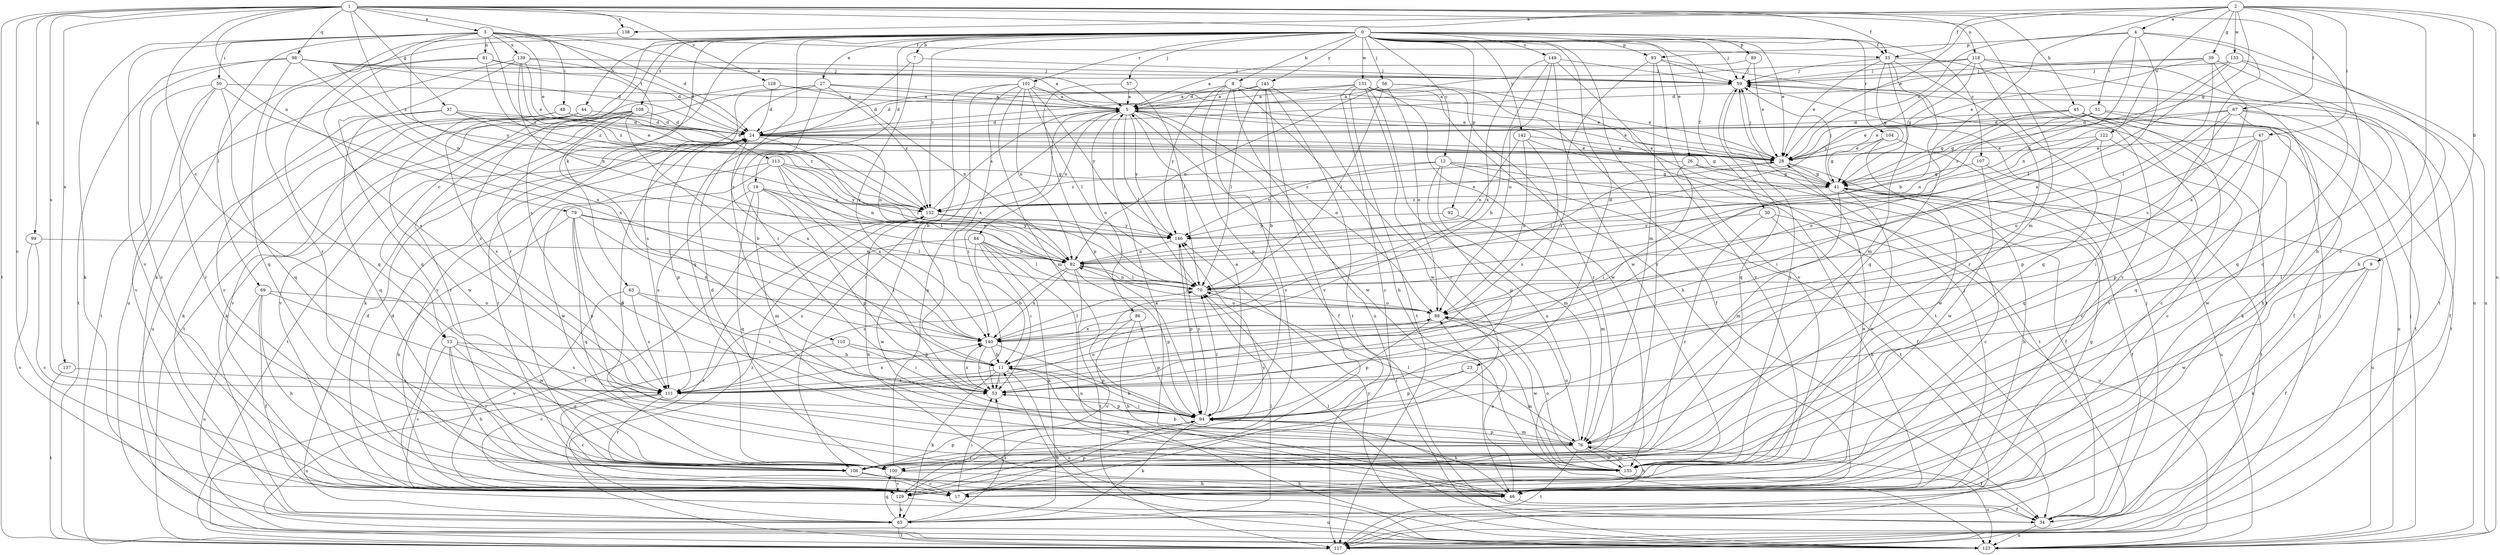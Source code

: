 strict digraph  {
0;
1;
2;
3;
4;
5;
7;
8;
9;
11;
12;
13;
17;
19;
23;
24;
26;
27;
28;
30;
33;
34;
37;
39;
41;
44;
45;
46;
47;
48;
50;
51;
53;
56;
57;
59;
63;
65;
67;
69;
70;
76;
79;
81;
82;
84;
86;
88;
89;
92;
93;
94;
98;
99;
100;
101;
104;
106;
107;
108;
110;
111;
113;
117;
118;
122;
123;
128;
129;
131;
133;
135;
137;
138;
139;
140;
142;
145;
146;
149;
152;
0 -> 7  [label=b];
0 -> 8  [label=b];
0 -> 12  [label=c];
0 -> 13  [label=c];
0 -> 19  [label=d];
0 -> 23  [label=d];
0 -> 26  [label=e];
0 -> 27  [label=e];
0 -> 28  [label=e];
0 -> 30  [label=f];
0 -> 33  [label=f];
0 -> 44  [label=h];
0 -> 56  [label=j];
0 -> 57  [label=j];
0 -> 59  [label=j];
0 -> 63  [label=k];
0 -> 65  [label=k];
0 -> 76  [label=m];
0 -> 89  [label=p];
0 -> 92  [label=p];
0 -> 93  [label=p];
0 -> 101  [label=r];
0 -> 104  [label=r];
0 -> 106  [label=r];
0 -> 107  [label=s];
0 -> 108  [label=s];
0 -> 110  [label=s];
0 -> 111  [label=s];
0 -> 131  [label=w];
0 -> 142  [label=y];
0 -> 145  [label=y];
0 -> 149  [label=z];
0 -> 152  [label=z];
1 -> 3  [label=a];
1 -> 13  [label=c];
1 -> 17  [label=c];
1 -> 33  [label=f];
1 -> 37  [label=g];
1 -> 45  [label=h];
1 -> 46  [label=h];
1 -> 76  [label=m];
1 -> 79  [label=n];
1 -> 98  [label=q];
1 -> 99  [label=q];
1 -> 111  [label=s];
1 -> 113  [label=t];
1 -> 117  [label=t];
1 -> 118  [label=u];
1 -> 128  [label=v];
1 -> 137  [label=x];
1 -> 138  [label=x];
1 -> 152  [label=z];
2 -> 4  [label=a];
2 -> 9  [label=b];
2 -> 11  [label=b];
2 -> 17  [label=c];
2 -> 28  [label=e];
2 -> 33  [label=f];
2 -> 39  [label=g];
2 -> 41  [label=g];
2 -> 47  [label=i];
2 -> 67  [label=l];
2 -> 122  [label=u];
2 -> 123  [label=u];
2 -> 133  [label=w];
2 -> 138  [label=x];
3 -> 5  [label=a];
3 -> 24  [label=d];
3 -> 28  [label=e];
3 -> 33  [label=f];
3 -> 48  [label=i];
3 -> 50  [label=i];
3 -> 65  [label=k];
3 -> 69  [label=l];
3 -> 81  [label=n];
3 -> 82  [label=n];
3 -> 129  [label=v];
3 -> 139  [label=x];
3 -> 146  [label=y];
3 -> 152  [label=z];
4 -> 28  [label=e];
4 -> 46  [label=h];
4 -> 51  [label=i];
4 -> 82  [label=n];
4 -> 93  [label=p];
4 -> 111  [label=s];
4 -> 140  [label=x];
5 -> 24  [label=d];
5 -> 28  [label=e];
5 -> 34  [label=f];
5 -> 53  [label=i];
5 -> 70  [label=l];
5 -> 84  [label=o];
5 -> 86  [label=o];
5 -> 88  [label=o];
5 -> 135  [label=w];
5 -> 146  [label=y];
7 -> 59  [label=j];
7 -> 100  [label=q];
7 -> 140  [label=x];
8 -> 5  [label=a];
8 -> 28  [label=e];
8 -> 46  [label=h];
8 -> 94  [label=p];
8 -> 123  [label=u];
8 -> 129  [label=v];
8 -> 146  [label=y];
9 -> 34  [label=f];
9 -> 65  [label=k];
9 -> 70  [label=l];
9 -> 135  [label=w];
11 -> 53  [label=i];
11 -> 65  [label=k];
11 -> 111  [label=s];
11 -> 123  [label=u];
12 -> 34  [label=f];
12 -> 41  [label=g];
12 -> 76  [label=m];
12 -> 94  [label=p];
12 -> 117  [label=t];
12 -> 146  [label=y];
12 -> 152  [label=z];
13 -> 11  [label=b];
13 -> 46  [label=h];
13 -> 100  [label=q];
13 -> 106  [label=r];
13 -> 111  [label=s];
13 -> 129  [label=v];
17 -> 24  [label=d];
17 -> 53  [label=i];
17 -> 94  [label=p];
19 -> 53  [label=i];
19 -> 76  [label=m];
19 -> 82  [label=n];
19 -> 94  [label=p];
19 -> 100  [label=q];
19 -> 111  [label=s];
19 -> 152  [label=z];
23 -> 53  [label=i];
23 -> 76  [label=m];
23 -> 94  [label=p];
24 -> 28  [label=e];
24 -> 41  [label=g];
24 -> 70  [label=l];
24 -> 82  [label=n];
24 -> 94  [label=p];
24 -> 106  [label=r];
24 -> 117  [label=t];
24 -> 140  [label=x];
26 -> 34  [label=f];
26 -> 41  [label=g];
26 -> 53  [label=i];
26 -> 152  [label=z];
27 -> 5  [label=a];
27 -> 28  [label=e];
27 -> 53  [label=i];
27 -> 65  [label=k];
27 -> 111  [label=s];
27 -> 129  [label=v];
27 -> 152  [label=z];
28 -> 41  [label=g];
28 -> 59  [label=j];
28 -> 70  [label=l];
28 -> 123  [label=u];
30 -> 46  [label=h];
30 -> 106  [label=r];
30 -> 123  [label=u];
30 -> 146  [label=y];
33 -> 28  [label=e];
33 -> 41  [label=g];
33 -> 59  [label=j];
33 -> 76  [label=m];
33 -> 100  [label=q];
33 -> 106  [label=r];
33 -> 129  [label=v];
34 -> 59  [label=j];
34 -> 70  [label=l];
34 -> 123  [label=u];
37 -> 24  [label=d];
37 -> 28  [label=e];
37 -> 100  [label=q];
37 -> 106  [label=r];
37 -> 152  [label=z];
39 -> 24  [label=d];
39 -> 28  [label=e];
39 -> 59  [label=j];
39 -> 70  [label=l];
39 -> 100  [label=q];
39 -> 140  [label=x];
41 -> 5  [label=a];
41 -> 17  [label=c];
41 -> 34  [label=f];
41 -> 46  [label=h];
41 -> 59  [label=j];
41 -> 76  [label=m];
41 -> 123  [label=u];
41 -> 135  [label=w];
41 -> 152  [label=z];
44 -> 24  [label=d];
44 -> 65  [label=k];
44 -> 111  [label=s];
44 -> 129  [label=v];
45 -> 17  [label=c];
45 -> 24  [label=d];
45 -> 28  [label=e];
45 -> 34  [label=f];
45 -> 41  [label=g];
45 -> 65  [label=k];
45 -> 123  [label=u];
45 -> 129  [label=v];
46 -> 5  [label=a];
46 -> 11  [label=b];
46 -> 34  [label=f];
46 -> 41  [label=g];
46 -> 59  [label=j];
46 -> 88  [label=o];
47 -> 28  [label=e];
47 -> 53  [label=i];
47 -> 88  [label=o];
47 -> 94  [label=p];
47 -> 135  [label=w];
48 -> 24  [label=d];
48 -> 28  [label=e];
48 -> 123  [label=u];
48 -> 135  [label=w];
50 -> 5  [label=a];
50 -> 100  [label=q];
50 -> 106  [label=r];
50 -> 117  [label=t];
50 -> 129  [label=v];
50 -> 140  [label=x];
51 -> 24  [label=d];
51 -> 41  [label=g];
51 -> 46  [label=h];
51 -> 82  [label=n];
51 -> 117  [label=t];
51 -> 152  [label=z];
53 -> 94  [label=p];
53 -> 140  [label=x];
56 -> 5  [label=a];
56 -> 70  [label=l];
56 -> 82  [label=n];
56 -> 88  [label=o];
56 -> 106  [label=r];
56 -> 117  [label=t];
57 -> 5  [label=a];
57 -> 70  [label=l];
57 -> 94  [label=p];
59 -> 5  [label=a];
59 -> 100  [label=q];
63 -> 53  [label=i];
63 -> 88  [label=o];
63 -> 111  [label=s];
63 -> 129  [label=v];
65 -> 53  [label=i];
65 -> 70  [label=l];
65 -> 100  [label=q];
65 -> 117  [label=t];
65 -> 152  [label=z];
67 -> 24  [label=d];
67 -> 28  [label=e];
67 -> 34  [label=f];
67 -> 94  [label=p];
67 -> 100  [label=q];
67 -> 111  [label=s];
67 -> 117  [label=t];
69 -> 34  [label=f];
69 -> 46  [label=h];
69 -> 88  [label=o];
69 -> 123  [label=u];
69 -> 135  [label=w];
70 -> 82  [label=n];
70 -> 88  [label=o];
76 -> 24  [label=d];
76 -> 34  [label=f];
76 -> 46  [label=h];
76 -> 70  [label=l];
76 -> 88  [label=o];
76 -> 94  [label=p];
76 -> 100  [label=q];
76 -> 106  [label=r];
76 -> 117  [label=t];
76 -> 135  [label=w];
79 -> 46  [label=h];
79 -> 53  [label=i];
79 -> 70  [label=l];
79 -> 94  [label=p];
79 -> 100  [label=q];
79 -> 140  [label=x];
79 -> 146  [label=y];
81 -> 24  [label=d];
81 -> 59  [label=j];
81 -> 100  [label=q];
81 -> 111  [label=s];
81 -> 152  [label=z];
82 -> 70  [label=l];
82 -> 94  [label=p];
82 -> 111  [label=s];
82 -> 117  [label=t];
82 -> 140  [label=x];
84 -> 11  [label=b];
84 -> 53  [label=i];
84 -> 65  [label=k];
84 -> 70  [label=l];
84 -> 82  [label=n];
84 -> 111  [label=s];
84 -> 123  [label=u];
86 -> 46  [label=h];
86 -> 94  [label=p];
86 -> 129  [label=v];
86 -> 140  [label=x];
88 -> 82  [label=n];
88 -> 94  [label=p];
88 -> 135  [label=w];
88 -> 140  [label=x];
89 -> 5  [label=a];
89 -> 28  [label=e];
89 -> 59  [label=j];
92 -> 76  [label=m];
92 -> 146  [label=y];
93 -> 53  [label=i];
93 -> 59  [label=j];
93 -> 106  [label=r];
93 -> 117  [label=t];
93 -> 129  [label=v];
94 -> 5  [label=a];
94 -> 11  [label=b];
94 -> 46  [label=h];
94 -> 53  [label=i];
94 -> 65  [label=k];
94 -> 70  [label=l];
94 -> 76  [label=m];
94 -> 146  [label=y];
98 -> 5  [label=a];
98 -> 17  [label=c];
98 -> 24  [label=d];
98 -> 59  [label=j];
98 -> 100  [label=q];
98 -> 117  [label=t];
98 -> 140  [label=x];
99 -> 17  [label=c];
99 -> 82  [label=n];
99 -> 129  [label=v];
100 -> 5  [label=a];
100 -> 46  [label=h];
100 -> 129  [label=v];
101 -> 5  [label=a];
101 -> 11  [label=b];
101 -> 28  [label=e];
101 -> 70  [label=l];
101 -> 76  [label=m];
101 -> 82  [label=n];
101 -> 106  [label=r];
101 -> 140  [label=x];
101 -> 146  [label=y];
104 -> 17  [label=c];
104 -> 28  [label=e];
104 -> 41  [label=g];
104 -> 135  [label=w];
106 -> 17  [label=c];
106 -> 46  [label=h];
106 -> 94  [label=p];
107 -> 41  [label=g];
107 -> 117  [label=t];
107 -> 135  [label=w];
108 -> 11  [label=b];
108 -> 24  [label=d];
108 -> 53  [label=i];
108 -> 65  [label=k];
108 -> 106  [label=r];
108 -> 117  [label=t];
108 -> 129  [label=v];
110 -> 11  [label=b];
110 -> 17  [label=c];
110 -> 53  [label=i];
111 -> 17  [label=c];
111 -> 88  [label=o];
111 -> 106  [label=r];
111 -> 123  [label=u];
111 -> 140  [label=x];
113 -> 17  [label=c];
113 -> 41  [label=g];
113 -> 70  [label=l];
113 -> 82  [label=n];
113 -> 135  [label=w];
113 -> 140  [label=x];
113 -> 146  [label=y];
117 -> 59  [label=j];
117 -> 152  [label=z];
118 -> 24  [label=d];
118 -> 41  [label=g];
118 -> 59  [label=j];
118 -> 100  [label=q];
118 -> 117  [label=t];
118 -> 123  [label=u];
118 -> 146  [label=y];
122 -> 17  [label=c];
122 -> 28  [label=e];
122 -> 53  [label=i];
122 -> 88  [label=o];
122 -> 100  [label=q];
123 -> 11  [label=b];
123 -> 59  [label=j];
123 -> 146  [label=y];
128 -> 5  [label=a];
128 -> 24  [label=d];
128 -> 82  [label=n];
128 -> 111  [label=s];
129 -> 24  [label=d];
129 -> 28  [label=e];
129 -> 65  [label=k];
129 -> 123  [label=u];
129 -> 146  [label=y];
131 -> 5  [label=a];
131 -> 17  [label=c];
131 -> 24  [label=d];
131 -> 34  [label=f];
131 -> 46  [label=h];
131 -> 106  [label=r];
131 -> 117  [label=t];
131 -> 123  [label=u];
131 -> 135  [label=w];
133 -> 59  [label=j];
133 -> 70  [label=l];
133 -> 82  [label=n];
133 -> 100  [label=q];
133 -> 123  [label=u];
135 -> 11  [label=b];
135 -> 24  [label=d];
135 -> 59  [label=j];
135 -> 76  [label=m];
135 -> 88  [label=o];
135 -> 123  [label=u];
137 -> 111  [label=s];
137 -> 117  [label=t];
138 -> 106  [label=r];
139 -> 24  [label=d];
139 -> 28  [label=e];
139 -> 59  [label=j];
139 -> 82  [label=n];
139 -> 100  [label=q];
139 -> 123  [label=u];
139 -> 152  [label=z];
140 -> 11  [label=b];
140 -> 53  [label=i];
140 -> 70  [label=l];
140 -> 94  [label=p];
142 -> 28  [label=e];
142 -> 82  [label=n];
142 -> 88  [label=o];
142 -> 111  [label=s];
142 -> 117  [label=t];
145 -> 5  [label=a];
145 -> 11  [label=b];
145 -> 24  [label=d];
145 -> 70  [label=l];
145 -> 117  [label=t];
145 -> 129  [label=v];
145 -> 135  [label=w];
146 -> 82  [label=n];
146 -> 94  [label=p];
149 -> 11  [label=b];
149 -> 59  [label=j];
149 -> 88  [label=o];
149 -> 129  [label=v];
149 -> 135  [label=w];
149 -> 140  [label=x];
152 -> 5  [label=a];
152 -> 28  [label=e];
152 -> 46  [label=h];
152 -> 70  [label=l];
152 -> 117  [label=t];
152 -> 135  [label=w];
152 -> 146  [label=y];
}
